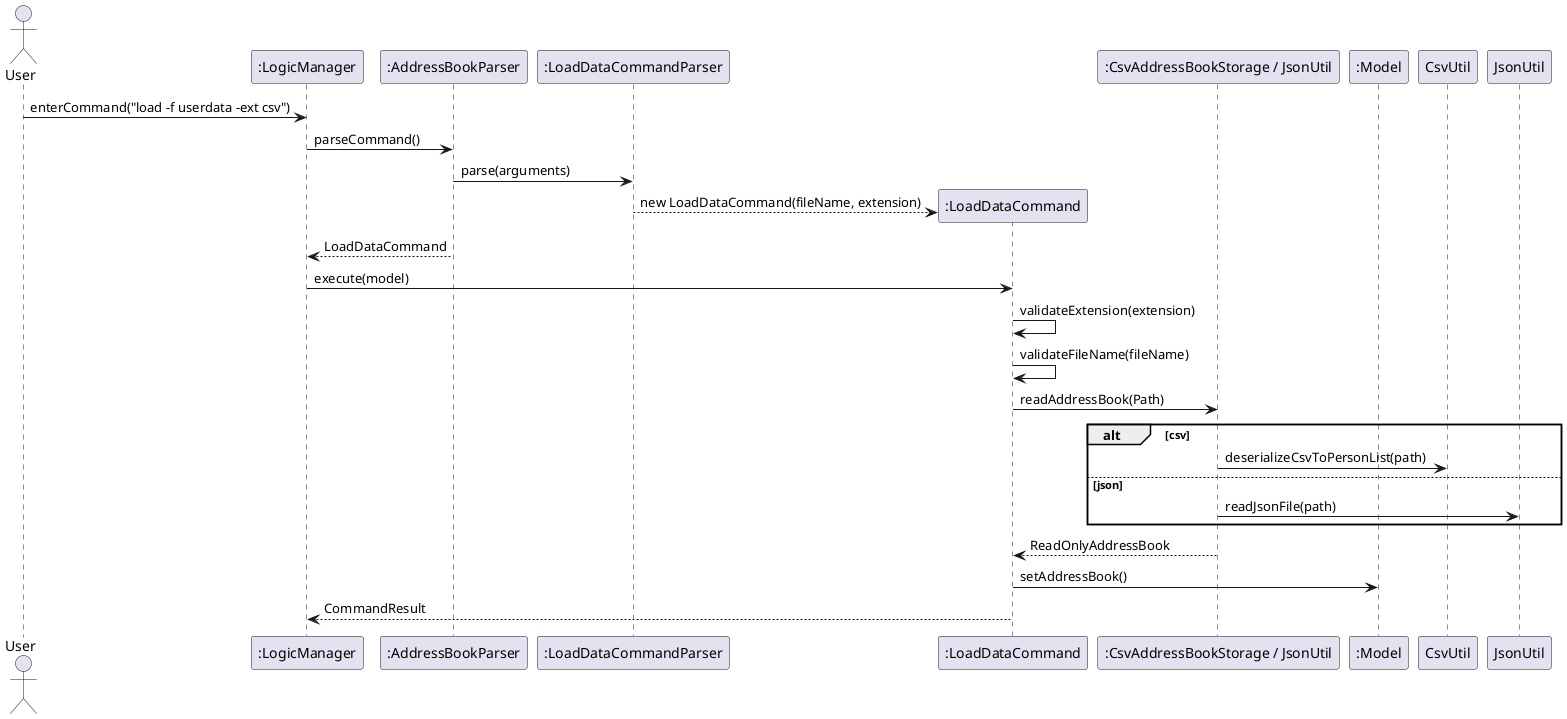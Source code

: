 @startuml
actor User
participant ":LogicManager" as Logic
participant ":AddressBookParser" as Parser
participant ":LoadDataCommandParser" as CmdParser
participant ":LoadDataCommand" as Command
participant ":CsvAddressBookStorage / JsonUtil" as Storage
participant ":Model" as Model

User -> Logic : enterCommand("load -f userdata -ext csv")
Logic -> Parser : parseCommand()
Parser -> CmdParser : parse(arguments)
CmdParser --> Command ** : new LoadDataCommand(fileName, extension)
Parser --> Logic : LoadDataCommand

Logic -> Command : execute(model)
Command -> Command : validateExtension(extension)
Command -> Command : validateFileName(fileName)
Command -> Storage : readAddressBook(Path)

alt csv
    Storage -> CsvUtil : deserializeCsvToPersonList(path)
else json
    Storage -> JsonUtil : readJsonFile(path)
end

Storage --> Command : ReadOnlyAddressBook
Command -> Model : setAddressBook()

Command --> Logic : CommandResult

@enduml
